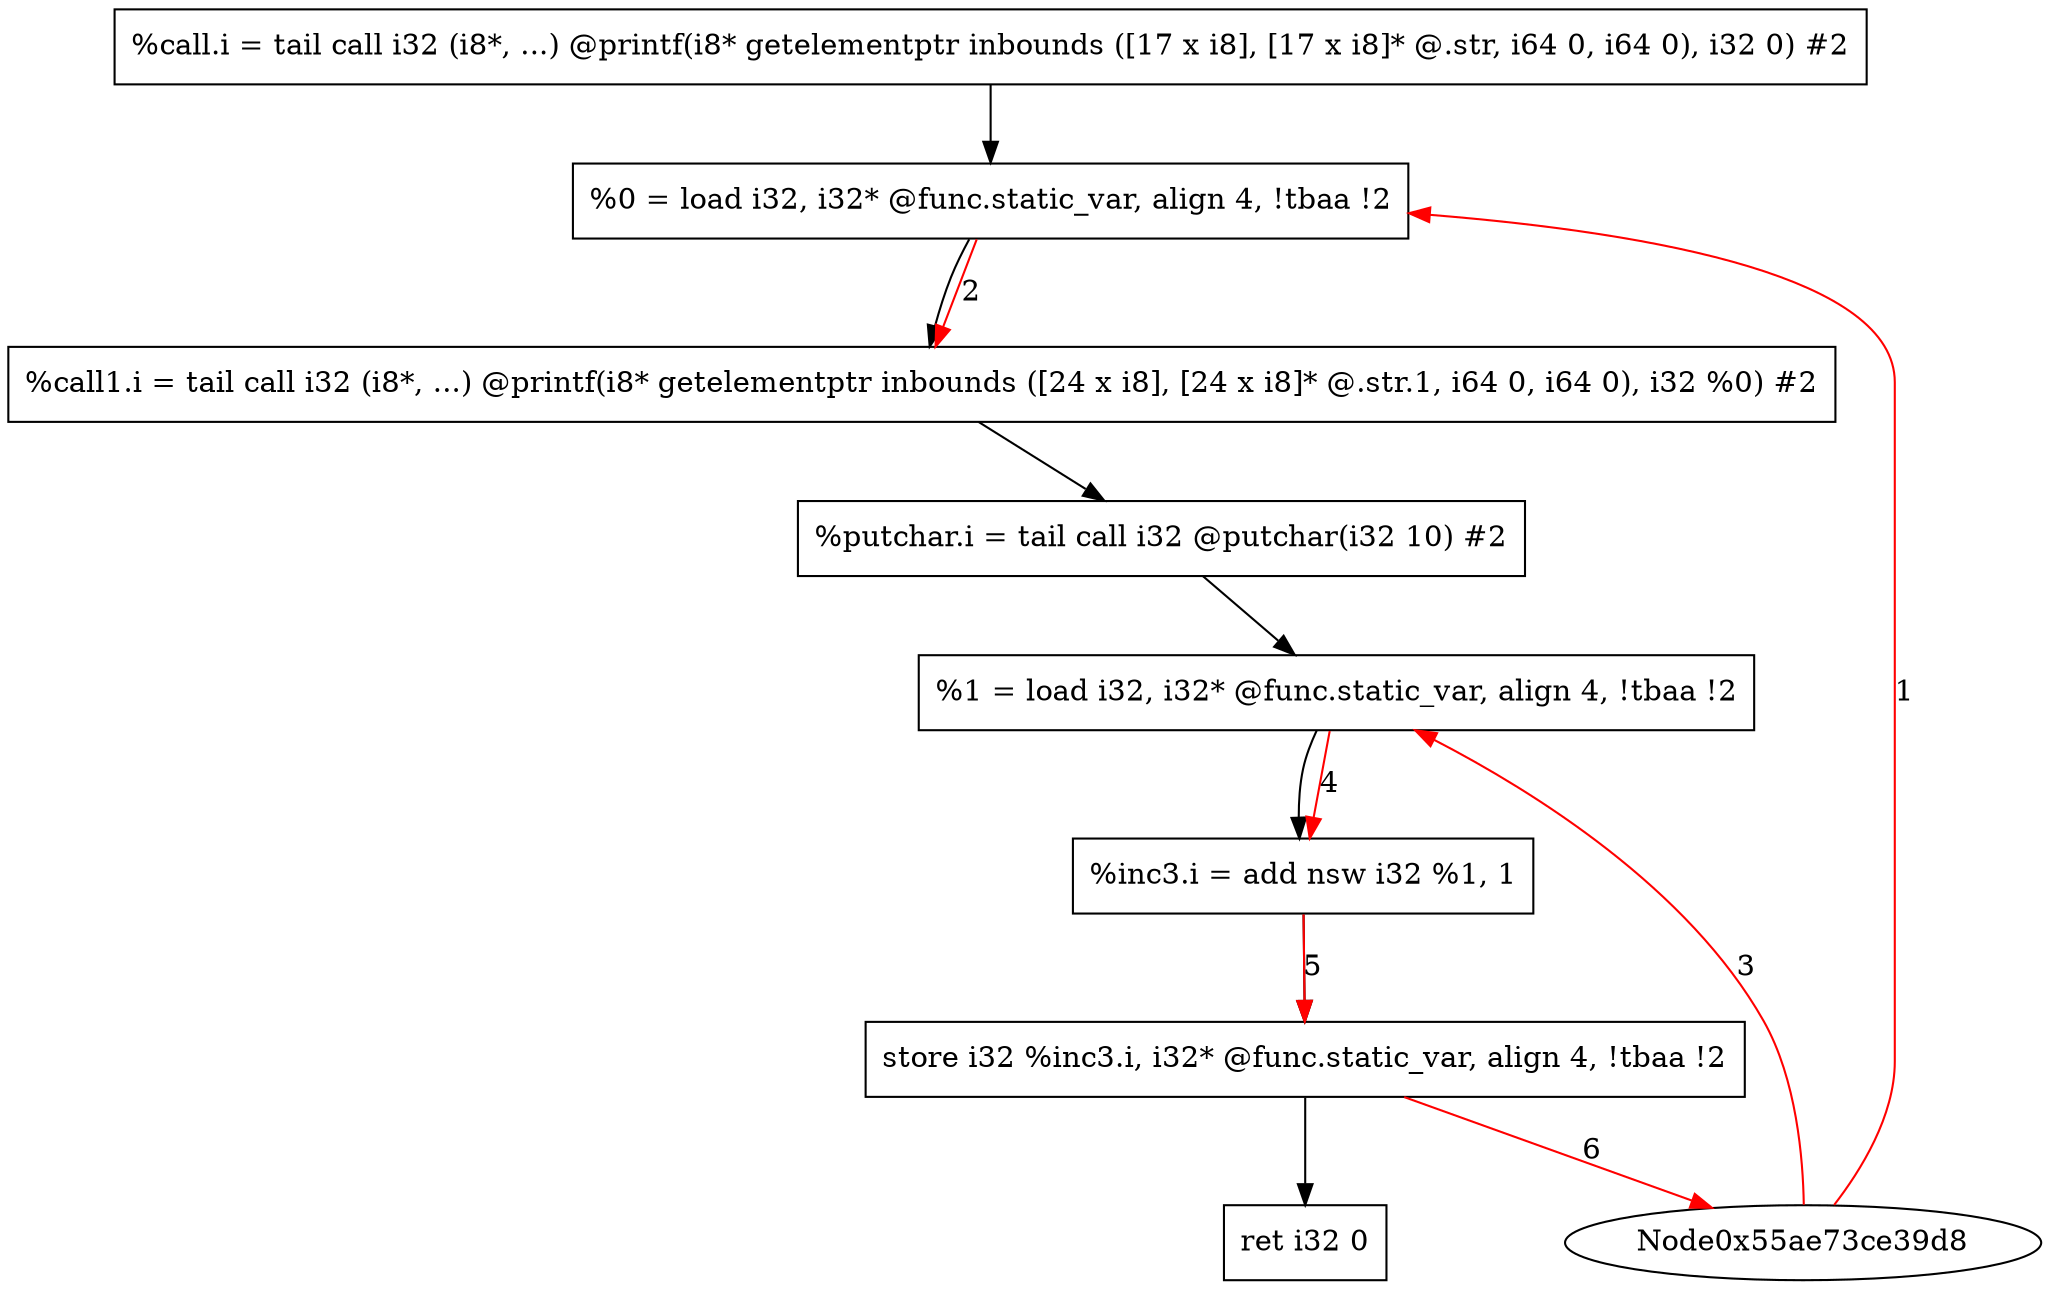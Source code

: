 digraph "CDFG for'main' function" {
	Node0x55ae73ce7e68[shape=record, label="  %call.i = tail call i32 (i8*, ...) @printf(i8* getelementptr inbounds ([17 x i8], [17 x i8]* @.str, i64 0, i64 0), i32 0) #2"]
	Node0x55ae73ce7dd8[shape=record, label="  %0 = load i32, i32* @func.static_var, align 4, !tbaa !2"]
	Node0x55ae73ce7fe8[shape=record, label="  %call1.i = tail call i32 (i8*, ...) @printf(i8* getelementptr inbounds ([24 x i8], [24 x i8]* @.str.1, i64 0, i64 0), i32 %0) #2"]
	Node0x55ae73ce8120[shape=record, label="  %putchar.i = tail call i32 @putchar(i32 10) #2"]
	Node0x55ae73ce8208[shape=record, label="  %1 = load i32, i32* @func.static_var, align 4, !tbaa !2"]
	Node0x55ae73ce8280[shape=record, label="  %inc3.i = add nsw i32 %1, 1"]
	Node0x55ae73ce82f0[shape=record, label="  store i32 %inc3.i, i32* @func.static_var, align 4, !tbaa !2"]
	Node0x55ae73ce8358[shape=record, label="  ret i32 0"]
	Node0x55ae73ce7e68 -> Node0x55ae73ce7dd8
	Node0x55ae73ce7dd8 -> Node0x55ae73ce7fe8
	Node0x55ae73ce7fe8 -> Node0x55ae73ce8120
	Node0x55ae73ce8120 -> Node0x55ae73ce8208
	Node0x55ae73ce8208 -> Node0x55ae73ce8280
	Node0x55ae73ce8280 -> Node0x55ae73ce82f0
	Node0x55ae73ce82f0 -> Node0x55ae73ce8358
edge [color=red]
	Node0x55ae73ce39d8 -> Node0x55ae73ce7dd8[label="1"]
	Node0x55ae73ce7dd8 -> Node0x55ae73ce7fe8[label="2"]
	Node0x55ae73ce39d8 -> Node0x55ae73ce8208[label="3"]
	Node0x55ae73ce8208 -> Node0x55ae73ce8280[label="4"]
	Node0x55ae73ce8280 -> Node0x55ae73ce82f0[label="5"]
	Node0x55ae73ce82f0 -> Node0x55ae73ce39d8[label="6"]
}
